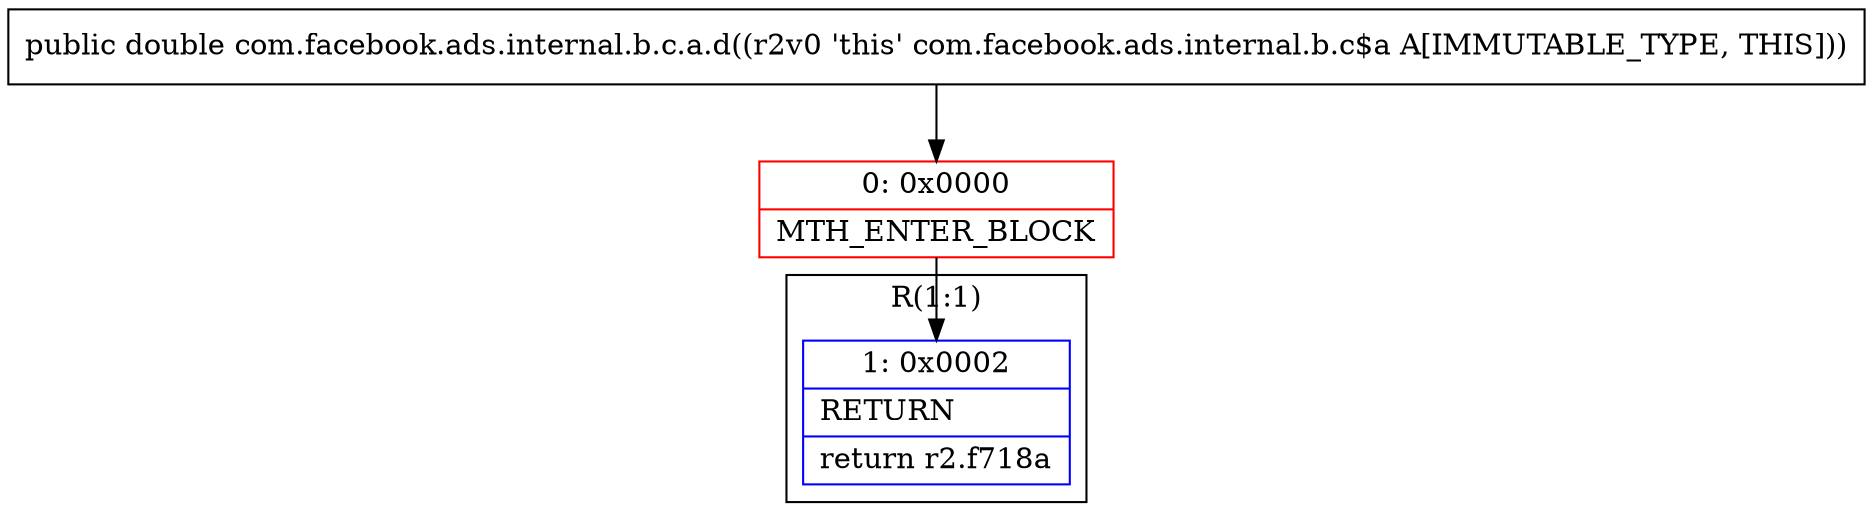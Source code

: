 digraph "CFG forcom.facebook.ads.internal.b.c.a.d()D" {
subgraph cluster_Region_1186438919 {
label = "R(1:1)";
node [shape=record,color=blue];
Node_1 [shape=record,label="{1\:\ 0x0002|RETURN\l|return r2.f718a\l}"];
}
Node_0 [shape=record,color=red,label="{0\:\ 0x0000|MTH_ENTER_BLOCK\l}"];
MethodNode[shape=record,label="{public double com.facebook.ads.internal.b.c.a.d((r2v0 'this' com.facebook.ads.internal.b.c$a A[IMMUTABLE_TYPE, THIS])) }"];
MethodNode -> Node_0;
Node_0 -> Node_1;
}

